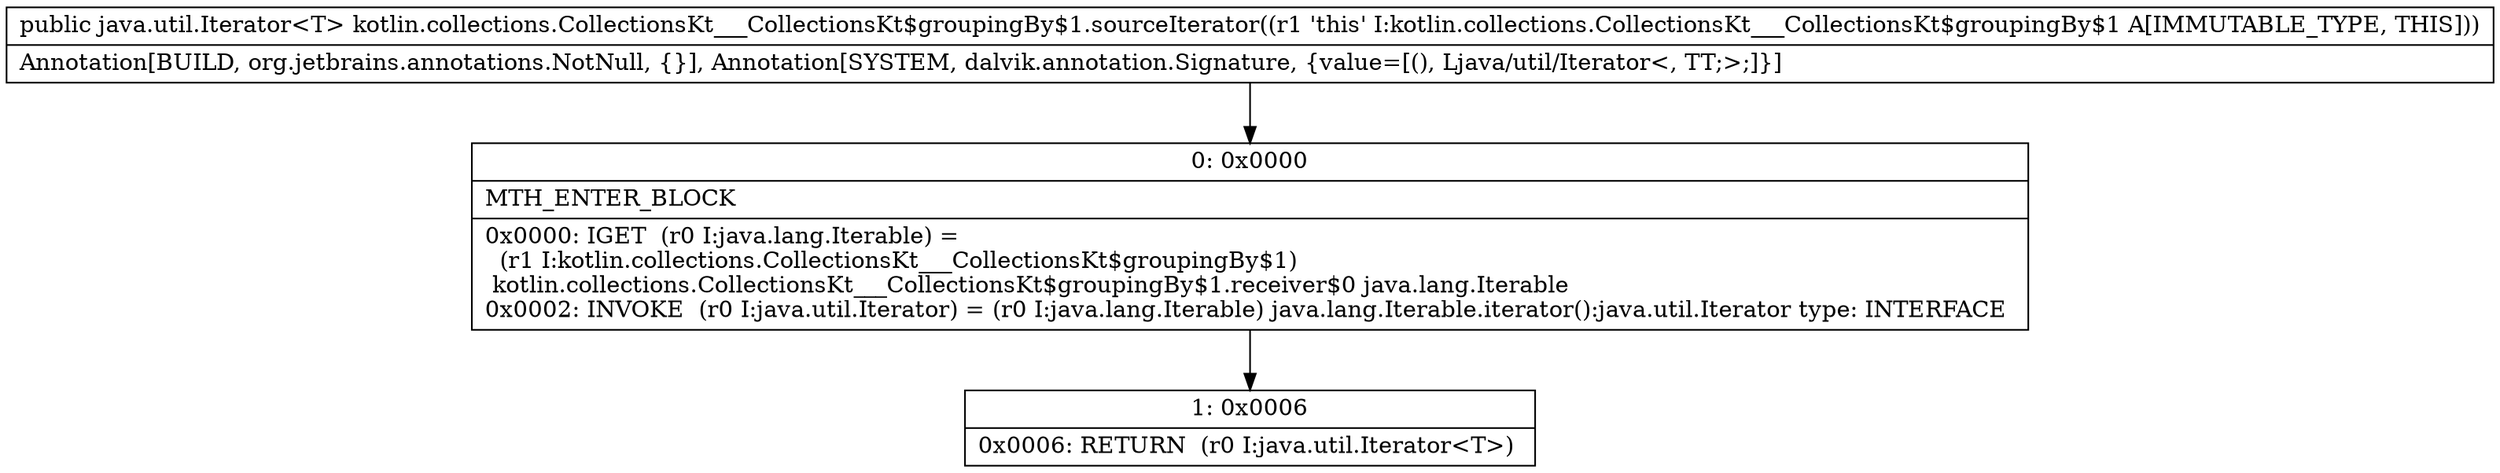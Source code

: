 digraph "CFG forkotlin.collections.CollectionsKt___CollectionsKt$groupingBy$1.sourceIterator()Ljava\/util\/Iterator;" {
Node_0 [shape=record,label="{0\:\ 0x0000|MTH_ENTER_BLOCK\l|0x0000: IGET  (r0 I:java.lang.Iterable) = \l  (r1 I:kotlin.collections.CollectionsKt___CollectionsKt$groupingBy$1)\l kotlin.collections.CollectionsKt___CollectionsKt$groupingBy$1.receiver$0 java.lang.Iterable \l0x0002: INVOKE  (r0 I:java.util.Iterator) = (r0 I:java.lang.Iterable) java.lang.Iterable.iterator():java.util.Iterator type: INTERFACE \l}"];
Node_1 [shape=record,label="{1\:\ 0x0006|0x0006: RETURN  (r0 I:java.util.Iterator\<T\>) \l}"];
MethodNode[shape=record,label="{public java.util.Iterator\<T\> kotlin.collections.CollectionsKt___CollectionsKt$groupingBy$1.sourceIterator((r1 'this' I:kotlin.collections.CollectionsKt___CollectionsKt$groupingBy$1 A[IMMUTABLE_TYPE, THIS]))  | Annotation[BUILD, org.jetbrains.annotations.NotNull, \{\}], Annotation[SYSTEM, dalvik.annotation.Signature, \{value=[(), Ljava\/util\/Iterator\<, TT;\>;]\}]\l}"];
MethodNode -> Node_0;
Node_0 -> Node_1;
}


